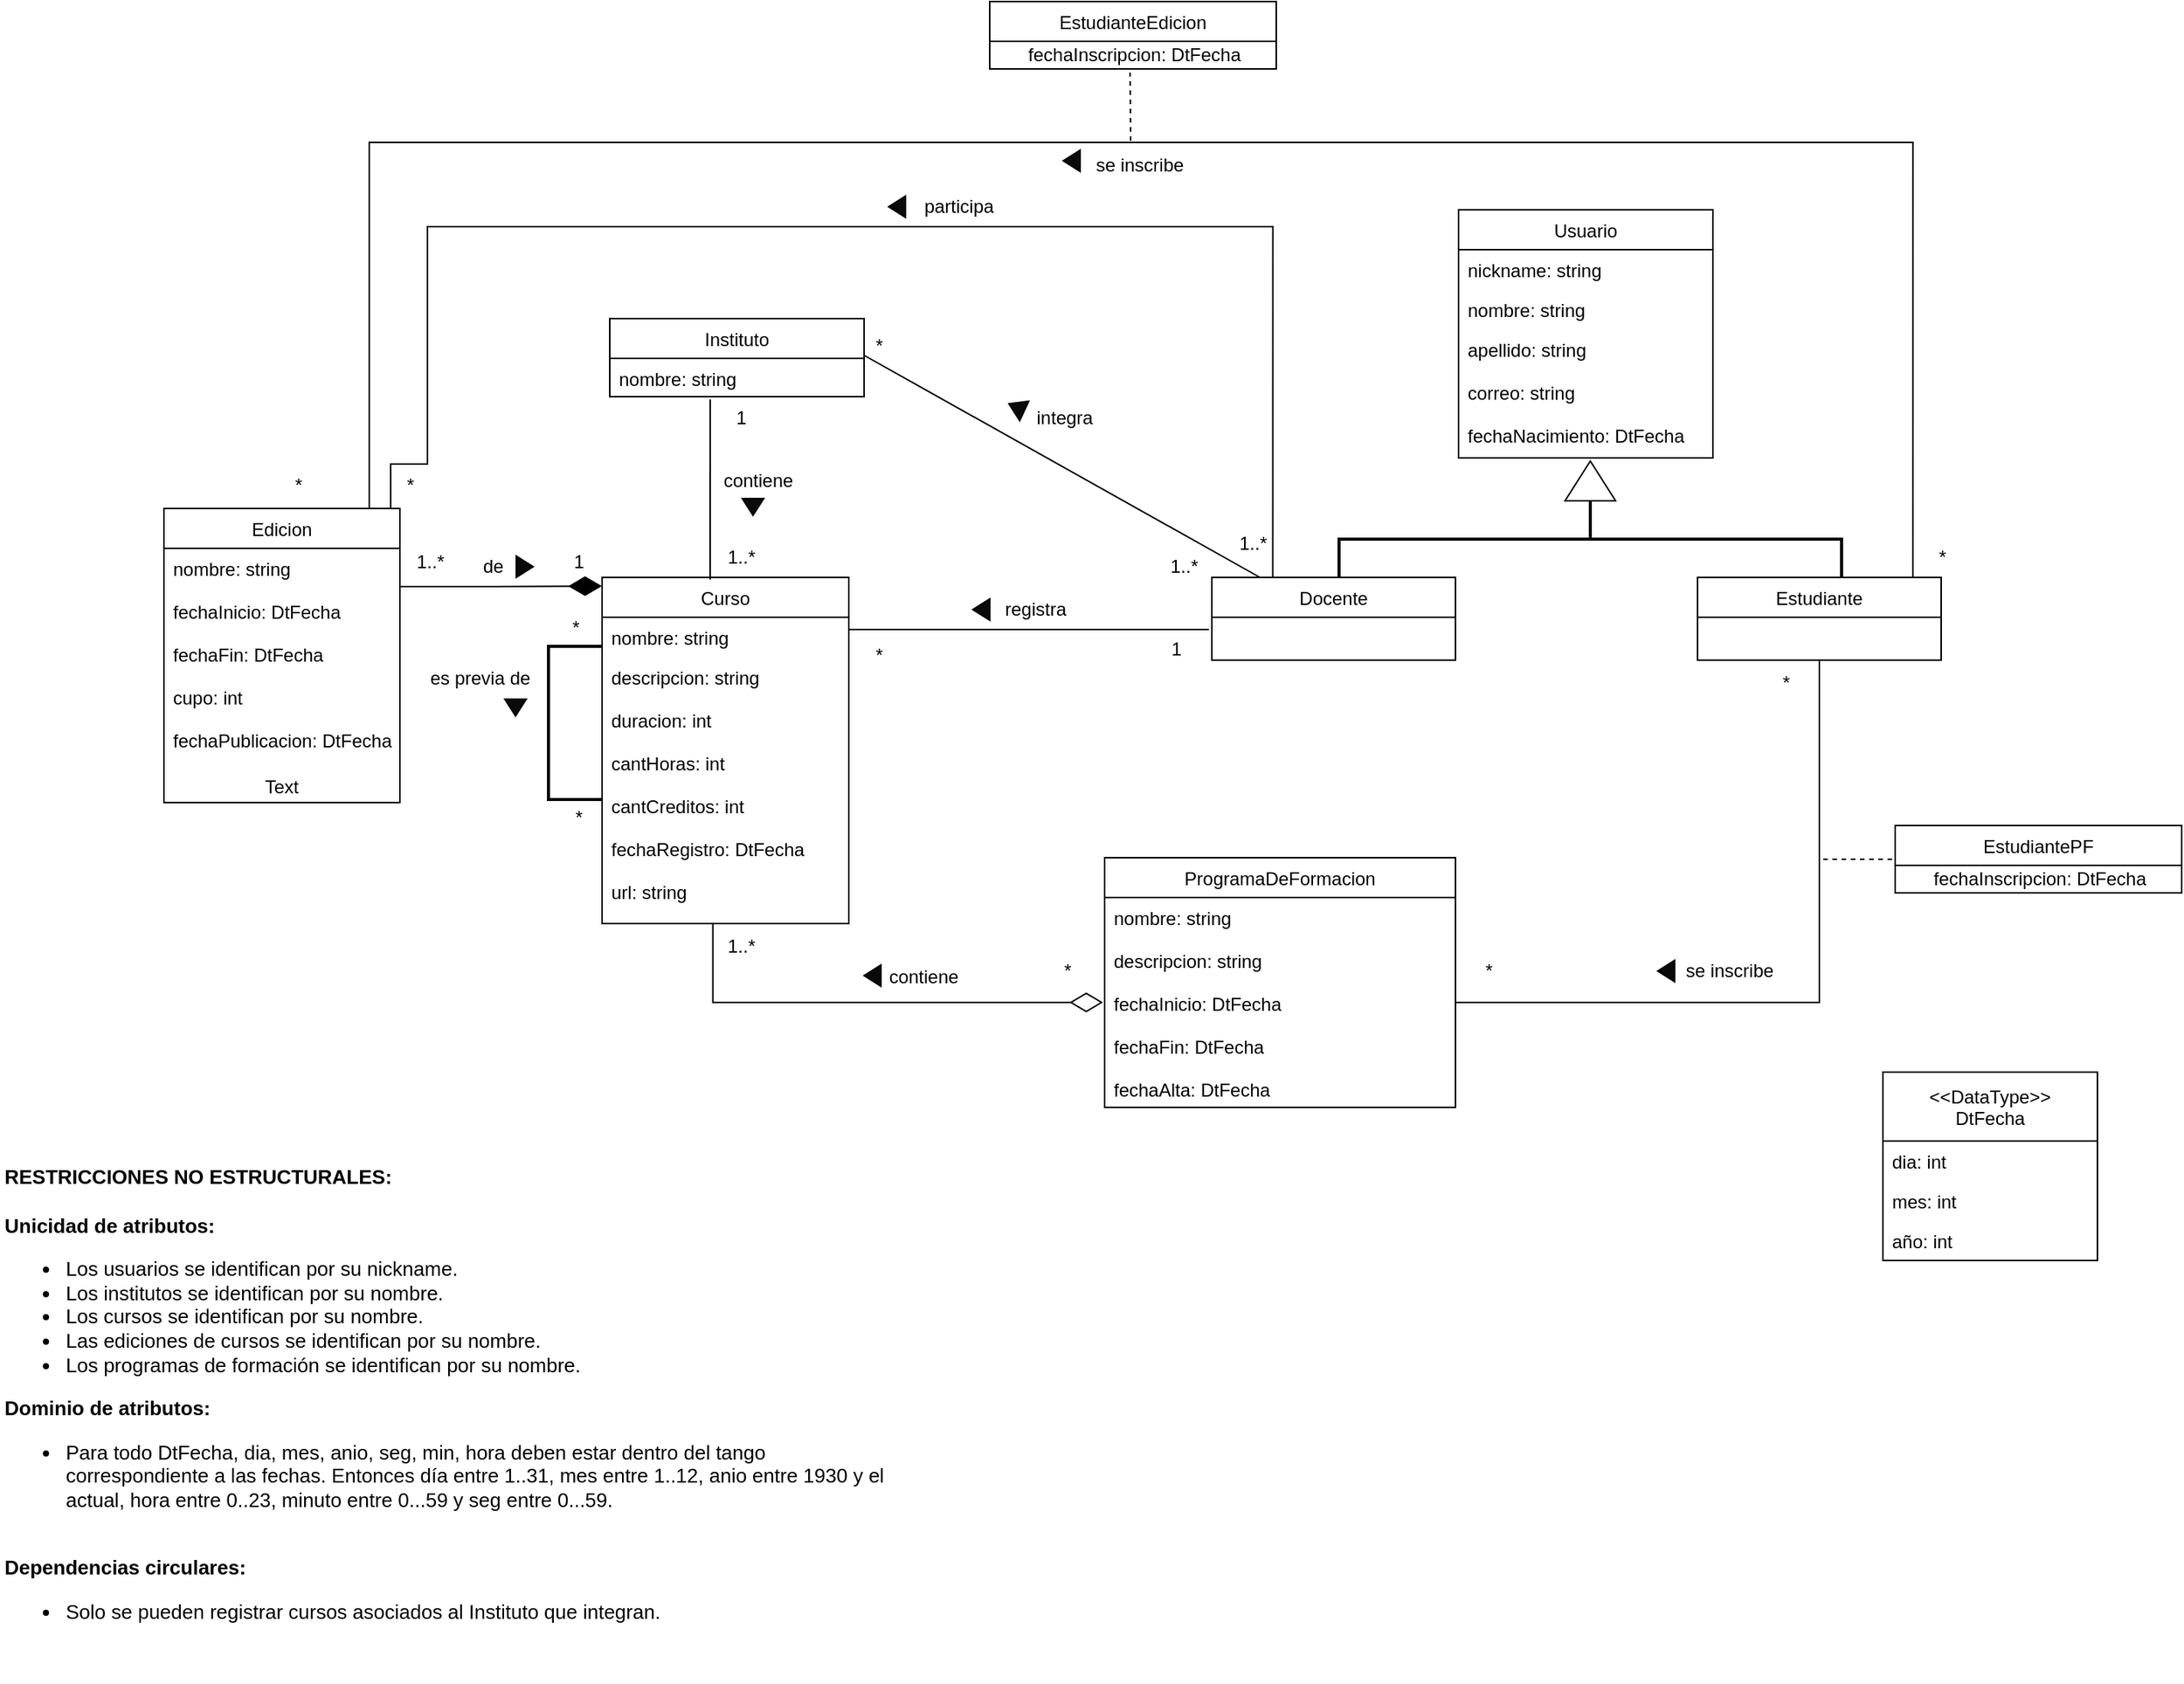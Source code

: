 <mxfile version="13.6.4" type="gitlab">
  <diagram id="0lj_eg0Q6D7ukaS-7_Nz" name="Page-1">
    <mxGraphModel dx="1422" dy="738" grid="0" gridSize="10" guides="1" tooltips="1" connect="1" arrows="1" fold="1" page="1" pageScale="1" pageWidth="1654" pageHeight="1169" math="0" shadow="0">
      <root>
        <mxCell id="0" />
        <mxCell id="1" parent="0" />
        <mxCell id="BaOSMcTjKNIHR1Z5g75Z-5" value="" style="strokeWidth=2;html=1;shape=mxgraph.flowchart.annotation_2;align=left;labelPosition=right;pointerEvents=1;rotation=90;" parent="1" vertex="1">
          <mxGeometry x="1057" y="239" width="50" height="328" as="geometry" />
        </mxCell>
        <mxCell id="BaOSMcTjKNIHR1Z5g75Z-6" value="" style="verticalLabelPosition=bottom;verticalAlign=top;html=1;shape=mxgraph.basic.acute_triangle;dx=0.5;" parent="1" vertex="1">
          <mxGeometry x="1065.5" y="352" width="33" height="26" as="geometry" />
        </mxCell>
        <mxCell id="BaOSMcTjKNIHR1Z5g75Z-24" value="" style="strokeWidth=2;html=1;shape=mxgraph.flowchart.annotation_1;align=left;pointerEvents=1;fillColor=#ffffff;" parent="1" vertex="1">
          <mxGeometry x="402" y="473" width="35" height="100" as="geometry" />
        </mxCell>
        <mxCell id="BaOSMcTjKNIHR1Z5g75Z-25" value="es previa de" style="text;html=1;strokeColor=none;fillColor=none;align=center;verticalAlign=middle;whiteSpace=wrap;rounded=0;" parent="1" vertex="1">
          <mxGeometry x="313" y="487" width="89" height="14" as="geometry" />
        </mxCell>
        <mxCell id="BaOSMcTjKNIHR1Z5g75Z-26" value="" style="endArrow=none;html=1;" parent="1" edge="1">
          <mxGeometry width="50" height="50" relative="1" as="geometry">
            <mxPoint x="598" y="462" as="sourcePoint" />
            <mxPoint x="833" y="462" as="targetPoint" />
          </mxGeometry>
        </mxCell>
        <mxCell id="BaOSMcTjKNIHR1Z5g75Z-27" value="registra" style="text;html=1;strokeColor=none;fillColor=none;align=center;verticalAlign=middle;whiteSpace=wrap;rounded=0;" parent="1" vertex="1">
          <mxGeometry x="700" y="439" width="40" height="20" as="geometry" />
        </mxCell>
        <mxCell id="BaOSMcTjKNIHR1Z5g75Z-28" value="" style="endArrow=none;html=1;" parent="1" target="BaOSMcTjKNIHR1Z5g75Z-7" edge="1">
          <mxGeometry width="50" height="50" relative="1" as="geometry">
            <mxPoint x="608" y="283" as="sourcePoint" />
            <mxPoint x="737" y="395" as="targetPoint" />
          </mxGeometry>
        </mxCell>
        <mxCell id="BaOSMcTjKNIHR1Z5g75Z-30" value="" style="endArrow=none;html=1;exitX=0.438;exitY=0.006;exitDx=0;exitDy=0;exitPerimeter=0;entryX=0.395;entryY=1.069;entryDx=0;entryDy=0;entryPerimeter=0;" parent="1" source="BaOSMcTjKNIHR1Z5g75Z-19" target="BaOSMcTjKNIHR1Z5g75Z-17" edge="1">
          <mxGeometry width="50" height="50" relative="1" as="geometry">
            <mxPoint x="508" y="396" as="sourcePoint" />
            <mxPoint x="508" y="340" as="targetPoint" />
          </mxGeometry>
        </mxCell>
        <mxCell id="BaOSMcTjKNIHR1Z5g75Z-31" value="integra" style="text;html=1;strokeColor=none;fillColor=none;align=center;verticalAlign=middle;whiteSpace=wrap;rounded=0;" parent="1" vertex="1">
          <mxGeometry x="719" y="314" width="40" height="20" as="geometry" />
        </mxCell>
        <mxCell id="BaOSMcTjKNIHR1Z5g75Z-32" value="contiene" style="text;html=1;strokeColor=none;fillColor=none;align=center;verticalAlign=middle;whiteSpace=wrap;rounded=0;" parent="1" vertex="1">
          <mxGeometry x="519" y="355" width="40" height="20" as="geometry" />
        </mxCell>
        <mxCell id="BaOSMcTjKNIHR1Z5g75Z-39" style="edgeStyle=orthogonalEdgeStyle;rounded=0;orthogonalLoop=1;jettySize=auto;html=1;exitX=0.5;exitY=0;exitDx=0;exitDy=0;entryX=0.25;entryY=0;entryDx=0;entryDy=0;endArrow=none;endFill=0;" parent="1" source="BaOSMcTjKNIHR1Z5g75Z-36" target="BaOSMcTjKNIHR1Z5g75Z-7" edge="1">
          <mxGeometry relative="1" as="geometry">
            <Array as="points">
              <mxPoint x="299" y="383" />
              <mxPoint x="299" y="354" />
              <mxPoint x="323" y="354" />
              <mxPoint x="323" y="199" />
              <mxPoint x="875" y="199" />
            </Array>
          </mxGeometry>
        </mxCell>
        <mxCell id="BaOSMcTjKNIHR1Z5g75Z-43" style="edgeStyle=orthogonalEdgeStyle;rounded=0;orthogonalLoop=1;jettySize=auto;html=1;exitX=0.25;exitY=0;exitDx=0;exitDy=0;entryX=0.884;entryY=0;entryDx=0;entryDy=0;entryPerimeter=0;endArrow=none;endFill=0;" parent="1" source="BaOSMcTjKNIHR1Z5g75Z-36" target="BaOSMcTjKNIHR1Z5g75Z-41" edge="1">
          <mxGeometry relative="1" as="geometry">
            <Array as="points">
              <mxPoint x="285" y="144" />
              <mxPoint x="1293" y="144" />
            </Array>
          </mxGeometry>
        </mxCell>
        <mxCell id="BaOSMcTjKNIHR1Z5g75Z-52" value="EstudianteEdicion" style="swimlane;fontStyle=0;childLayout=stackLayout;horizontal=1;startSize=26;fillColor=none;horizontalStack=0;resizeParent=1;resizeParentMax=0;resizeLast=0;collapsible=1;marginBottom=0;" parent="1" vertex="1">
          <mxGeometry x="690" y="52" width="187" height="44" as="geometry" />
        </mxCell>
        <mxCell id="BaOSMcTjKNIHR1Z5g75Z-54" value="fechaInscripcion: DtFecha" style="text;html=1;align=center;verticalAlign=middle;resizable=0;points=[];autosize=1;" parent="BaOSMcTjKNIHR1Z5g75Z-52" vertex="1">
          <mxGeometry y="26" width="187" height="18" as="geometry" />
        </mxCell>
        <mxCell id="BaOSMcTjKNIHR1Z5g75Z-33" value="&lt;div style=&quot;font-size: 13px&quot; align=&quot;left&quot;&gt;&lt;font style=&quot;font-size: 13px&quot;&gt;&lt;b&gt;&lt;font style=&quot;font-size: 13px&quot;&gt;RESTRICCIONES NO ESTRUCTURALES:&lt;/font&gt;&lt;/b&gt;&lt;/font&gt;&lt;/div&gt;&lt;div style=&quot;font-size: 13px&quot; align=&quot;left&quot;&gt;&lt;font style=&quot;font-size: 13px&quot;&gt;&lt;br&gt;&lt;/font&gt;&lt;/div&gt;&lt;div style=&quot;font-size: 13px&quot; align=&quot;left&quot;&gt;&lt;font style=&quot;font-size: 13px&quot;&gt;&lt;b&gt;&lt;font style=&quot;font-size: 13px&quot;&gt;Unicidad de atributos:&lt;/font&gt;&lt;/b&gt;&lt;/font&gt;&lt;/div&gt;&lt;ul style=&quot;font-size: 13px&quot;&gt;&lt;li&gt;&lt;font style=&quot;font-size: 13px&quot;&gt;Los usuarios se identifican por su nickname.&lt;/font&gt;&lt;/li&gt;&lt;li&gt;&lt;font style=&quot;font-size: 13px&quot;&gt;Los institutos se identifican por su nombre.&lt;/font&gt;&lt;/li&gt;&lt;li&gt;&lt;font style=&quot;font-size: 13px&quot;&gt;Los cursos se identifican por su nombre.&lt;/font&gt;&lt;/li&gt;&lt;li&gt;&lt;font style=&quot;font-size: 13px&quot;&gt;Las ediciones de cursos se identifican por su nombre.&lt;/font&gt;&lt;/li&gt;&lt;li&gt;&lt;font style=&quot;font-size: 13px&quot;&gt;Los programas de formación se identifican por su nombre.&lt;/font&gt;&lt;/li&gt;&lt;/ul&gt;&lt;div style=&quot;font-size: 13px&quot;&gt;&lt;font style=&quot;font-size: 13px&quot;&gt;&lt;b&gt;Dominio de atributos:&lt;/b&gt;&lt;/font&gt;&lt;/div&gt;&lt;div style=&quot;font-size: 13px&quot;&gt;&lt;ul&gt;&lt;li&gt;&lt;font style=&quot;font-size: 13px&quot;&gt;Para todo DtFecha, dia, mes, anio, seg, min, hora deben estar dentro del tango correspondiente a las fechas. Entonces día entre 1..31, mes entre 1..12, anio entre 1930 y el actual, hora entre 0..23, minuto entre 0...59 y seg entre 0...59.&lt;br&gt;&lt;/font&gt;&lt;/li&gt;&lt;/ul&gt;&lt;/div&gt;&lt;div style=&quot;font-size: 13px&quot; align=&quot;left&quot;&gt;&lt;font style=&quot;font-size: 13px&quot;&gt;&lt;br&gt;&lt;/font&gt;&lt;/div&gt;&lt;div style=&quot;font-size: 13px&quot; align=&quot;left&quot;&gt;&lt;font style=&quot;font-size: 13px&quot;&gt;&lt;b&gt;&lt;font style=&quot;font-size: 13px&quot;&gt;Dependencias circulares:&lt;/font&gt;&lt;/b&gt;&lt;/font&gt;&lt;/div&gt;&lt;div style=&quot;font-size: 13px&quot; align=&quot;left&quot;&gt;&lt;ul&gt;&lt;li&gt;&lt;font style=&quot;font-size: 13px&quot;&gt;Solo se pueden registrar cursos asociados al Instituto que integran.&lt;/font&gt;&lt;/li&gt;&lt;/ul&gt;&lt;/div&gt;&lt;div style=&quot;font-size: 11px&quot; align=&quot;left&quot;&gt; &lt;font style=&quot;font-size: 11px&quot;&gt;&lt;span style=&quot;left: 596.461px ; top: 846.264px ; font-family: sans-serif ; transform: scalex(0.893)&quot;&gt;&lt;br&gt;&lt;/span&gt;&lt;/font&gt;&lt;/div&gt;&lt;div style=&quot;font-size: 11px&quot; align=&quot;left&quot;&gt;&lt;br&gt;&lt;/div&gt;" style="text;html=1;strokeColor=none;fillColor=none;align=left;verticalAlign=middle;whiteSpace=wrap;rounded=0;fontFamily=Arial;" parent="1" vertex="1">
          <mxGeometry x="44.5" y="827" width="579.5" height="307" as="geometry" />
        </mxCell>
        <mxCell id="BaOSMcTjKNIHR1Z5g75Z-40" value="participa" style="text;html=1;strokeColor=none;fillColor=none;align=center;verticalAlign=middle;whiteSpace=wrap;rounded=0;" parent="1" vertex="1">
          <mxGeometry x="650" y="176" width="40" height="20" as="geometry" />
        </mxCell>
        <mxCell id="BaOSMcTjKNIHR1Z5g75Z-44" value="se inscribe" style="text;html=1;strokeColor=none;fillColor=none;align=center;verticalAlign=middle;whiteSpace=wrap;rounded=0;" parent="1" vertex="1">
          <mxGeometry x="749" y="149" width="78" height="20" as="geometry" />
        </mxCell>
        <mxCell id="BaOSMcTjKNIHR1Z5g75Z-1" value="Usuario" style="swimlane;fontStyle=0;childLayout=stackLayout;horizontal=1;startSize=26;fillColor=none;horizontalStack=0;resizeParent=1;resizeParentMax=0;resizeLast=0;collapsible=1;marginBottom=0;" parent="1" vertex="1">
          <mxGeometry x="996" y="188" width="166" height="162" as="geometry" />
        </mxCell>
        <mxCell id="BaOSMcTjKNIHR1Z5g75Z-2" value="nickname: string" style="text;strokeColor=none;fillColor=none;align=left;verticalAlign=top;spacingLeft=4;spacingRight=4;overflow=hidden;rotatable=0;points=[[0,0.5],[1,0.5]];portConstraint=eastwest;" parent="BaOSMcTjKNIHR1Z5g75Z-1" vertex="1">
          <mxGeometry y="26" width="166" height="26" as="geometry" />
        </mxCell>
        <mxCell id="BaOSMcTjKNIHR1Z5g75Z-3" value="nombre: string" style="text;strokeColor=none;fillColor=none;align=left;verticalAlign=top;spacingLeft=4;spacingRight=4;overflow=hidden;rotatable=0;points=[[0,0.5],[1,0.5]];portConstraint=eastwest;" parent="BaOSMcTjKNIHR1Z5g75Z-1" vertex="1">
          <mxGeometry y="52" width="166" height="26" as="geometry" />
        </mxCell>
        <mxCell id="BaOSMcTjKNIHR1Z5g75Z-4" value="apellido: string&#xa;&#xa;correo: string&#xa;&#xa;fechaNacimiento: DtFecha&#xa;&#xa;" style="text;strokeColor=none;fillColor=none;align=left;verticalAlign=top;spacingLeft=4;spacingRight=4;overflow=hidden;rotatable=0;points=[[0,0.5],[1,0.5]];portConstraint=eastwest;" parent="BaOSMcTjKNIHR1Z5g75Z-1" vertex="1">
          <mxGeometry y="78" width="166" height="84" as="geometry" />
        </mxCell>
        <mxCell id="BaOSMcTjKNIHR1Z5g75Z-7" value="Docente" style="swimlane;fontStyle=0;childLayout=stackLayout;horizontal=1;startSize=26;fillColor=none;horizontalStack=0;resizeParent=1;resizeParentMax=0;resizeLast=0;collapsible=1;marginBottom=0;" parent="1" vertex="1">
          <mxGeometry x="835" y="428" width="159" height="54" as="geometry" />
        </mxCell>
        <mxCell id="BaOSMcTjKNIHR1Z5g75Z-47" style="edgeStyle=orthogonalEdgeStyle;rounded=0;orthogonalLoop=1;jettySize=auto;html=1;endArrow=diamondThin;endFill=0;exitX=0.449;exitY=1.003;exitDx=0;exitDy=0;exitPerimeter=0;startArrow=none;startFill=0;targetPerimeterSpacing=1;endSize=19;" parent="1" source="BaOSMcTjKNIHR1Z5g75Z-22" target="BaOSMcTjKNIHR1Z5g75Z-46" edge="1">
          <mxGeometry relative="1" as="geometry">
            <mxPoint x="518" y="668" as="sourcePoint" />
          </mxGeometry>
        </mxCell>
        <mxCell id="BaOSMcTjKNIHR1Z5g75Z-19" value="Curso" style="swimlane;fontStyle=0;childLayout=stackLayout;horizontal=1;startSize=26;fillColor=none;horizontalStack=0;resizeParent=1;resizeParentMax=0;resizeLast=0;collapsible=1;marginBottom=0;" parent="1" vertex="1">
          <mxGeometry x="437" y="428" width="161" height="226" as="geometry" />
        </mxCell>
        <mxCell id="BaOSMcTjKNIHR1Z5g75Z-21" value="nombre: string" style="text;strokeColor=none;fillColor=none;align=left;verticalAlign=top;spacingLeft=4;spacingRight=4;overflow=hidden;rotatable=0;points=[[0,0.5],[1,0.5]];portConstraint=eastwest;" parent="BaOSMcTjKNIHR1Z5g75Z-19" vertex="1">
          <mxGeometry y="26" width="161" height="26" as="geometry" />
        </mxCell>
        <mxCell id="BaOSMcTjKNIHR1Z5g75Z-22" value="descripcion: string&#xa;&#xa;duracion: int&#xa;&#xa;cantHoras: int&#xa;&#xa;cantCreditos: int&#xa;&#xa;fechaRegistro: DtFecha&#xa;&#xa;url: string" style="text;strokeColor=none;fillColor=none;align=left;verticalAlign=top;spacingLeft=4;spacingRight=4;overflow=hidden;rotatable=0;points=[[0,0.5],[1,0.5]];portConstraint=eastwest;" parent="BaOSMcTjKNIHR1Z5g75Z-19" vertex="1">
          <mxGeometry y="52" width="161" height="174" as="geometry" />
        </mxCell>
        <mxCell id="BaOSMcTjKNIHR1Z5g75Z-15" value="Instituto" style="swimlane;fontStyle=0;childLayout=stackLayout;horizontal=1;startSize=26;fillColor=none;horizontalStack=0;resizeParent=1;resizeParentMax=0;resizeLast=0;collapsible=1;marginBottom=0;" parent="1" vertex="1">
          <mxGeometry x="442" y="259" width="166" height="51" as="geometry" />
        </mxCell>
        <mxCell id="BaOSMcTjKNIHR1Z5g75Z-17" value="nombre: string" style="text;strokeColor=none;fillColor=none;align=left;verticalAlign=top;spacingLeft=4;spacingRight=4;overflow=hidden;rotatable=0;points=[[0,0.5],[1,0.5]];portConstraint=eastwest;" parent="BaOSMcTjKNIHR1Z5g75Z-15" vertex="1">
          <mxGeometry y="26" width="166" height="25" as="geometry" />
        </mxCell>
        <mxCell id="BaOSMcTjKNIHR1Z5g75Z-41" value="Estudiante" style="swimlane;fontStyle=0;childLayout=stackLayout;horizontal=1;startSize=26;fillColor=none;horizontalStack=0;resizeParent=1;resizeParentMax=0;resizeLast=0;collapsible=1;marginBottom=0;" parent="1" vertex="1">
          <mxGeometry x="1152" y="428" width="159" height="54" as="geometry" />
        </mxCell>
        <mxCell id="BaOSMcTjKNIHR1Z5g75Z-45" value="ProgramaDeFormacion" style="swimlane;fontStyle=0;childLayout=stackLayout;horizontal=1;startSize=26;fillColor=none;horizontalStack=0;resizeParent=1;resizeParentMax=0;resizeLast=0;collapsible=1;marginBottom=0;" parent="1" vertex="1">
          <mxGeometry x="765" y="611" width="229" height="163" as="geometry" />
        </mxCell>
        <mxCell id="BaOSMcTjKNIHR1Z5g75Z-46" value="nombre: string&#xa;&#xa;descripcion: string&#xa;&#xa;fechaInicio: DtFecha&#xa;&#xa;fechaFin: DtFecha&#xa;&#xa;fechaAlta: DtFecha&#xa;&#xa;" style="text;strokeColor=none;fillColor=none;align=left;verticalAlign=top;spacingLeft=4;spacingRight=4;overflow=hidden;rotatable=0;points=[[0,0.5],[1,0.5]];portConstraint=eastwest;" parent="BaOSMcTjKNIHR1Z5g75Z-45" vertex="1">
          <mxGeometry y="26" width="229" height="137" as="geometry" />
        </mxCell>
        <mxCell id="BaOSMcTjKNIHR1Z5g75Z-48" style="edgeStyle=orthogonalEdgeStyle;rounded=0;orthogonalLoop=1;jettySize=auto;html=1;exitX=1;exitY=0.5;exitDx=0;exitDy=0;entryX=0.5;entryY=1;entryDx=0;entryDy=0;endArrow=none;endFill=0;" parent="1" source="BaOSMcTjKNIHR1Z5g75Z-46" target="BaOSMcTjKNIHR1Z5g75Z-41" edge="1">
          <mxGeometry relative="1" as="geometry" />
        </mxCell>
        <mxCell id="BaOSMcTjKNIHR1Z5g75Z-49" value="contiene" style="text;html=1;strokeColor=none;fillColor=none;align=center;verticalAlign=middle;whiteSpace=wrap;rounded=0;" parent="1" vertex="1">
          <mxGeometry x="627" y="679" width="40" height="20" as="geometry" />
        </mxCell>
        <mxCell id="BaOSMcTjKNIHR1Z5g75Z-55" value="" style="endArrow=none;dashed=1;html=1;entryX=0.49;entryY=1.13;entryDx=0;entryDy=0;entryPerimeter=0;" parent="1" target="BaOSMcTjKNIHR1Z5g75Z-54" edge="1">
          <mxGeometry width="50" height="50" relative="1" as="geometry">
            <mxPoint x="782" y="143" as="sourcePoint" />
            <mxPoint x="743" y="260" as="targetPoint" />
          </mxGeometry>
        </mxCell>
        <mxCell id="BaOSMcTjKNIHR1Z5g75Z-56" value="EstudiantePF" style="swimlane;fontStyle=0;childLayout=stackLayout;horizontal=1;startSize=26;fillColor=none;horizontalStack=0;resizeParent=1;resizeParentMax=0;resizeLast=0;collapsible=1;marginBottom=0;" parent="1" vertex="1">
          <mxGeometry x="1281" y="590" width="187" height="44" as="geometry" />
        </mxCell>
        <mxCell id="BaOSMcTjKNIHR1Z5g75Z-57" value="fechaInscripcion: DtFecha" style="text;html=1;align=center;verticalAlign=middle;resizable=0;points=[];autosize=1;" parent="BaOSMcTjKNIHR1Z5g75Z-56" vertex="1">
          <mxGeometry y="26" width="187" height="18" as="geometry" />
        </mxCell>
        <mxCell id="BaOSMcTjKNIHR1Z5g75Z-58" value="" style="endArrow=none;dashed=1;html=1;entryX=0;entryY=0.5;entryDx=0;entryDy=0;" parent="1" target="BaOSMcTjKNIHR1Z5g75Z-56" edge="1">
          <mxGeometry width="50" height="50" relative="1" as="geometry">
            <mxPoint x="1234" y="612" as="sourcePoint" />
            <mxPoint x="1115" y="435" as="targetPoint" />
          </mxGeometry>
        </mxCell>
        <mxCell id="BaOSMcTjKNIHR1Z5g75Z-59" value="&#xa;&lt;&lt;DataType&gt;&gt;&#xa;DtFecha&#xa;" style="swimlane;fontStyle=0;childLayout=stackLayout;horizontal=1;startSize=45;fillColor=none;horizontalStack=0;resizeParent=1;resizeParentMax=0;resizeLast=0;collapsible=1;marginBottom=0;" parent="1" vertex="1">
          <mxGeometry x="1273" y="751" width="140" height="123" as="geometry" />
        </mxCell>
        <mxCell id="BaOSMcTjKNIHR1Z5g75Z-60" value="dia: int" style="text;strokeColor=none;fillColor=none;align=left;verticalAlign=top;spacingLeft=4;spacingRight=4;overflow=hidden;rotatable=0;points=[[0,0.5],[1,0.5]];portConstraint=eastwest;" parent="BaOSMcTjKNIHR1Z5g75Z-59" vertex="1">
          <mxGeometry y="45" width="140" height="26" as="geometry" />
        </mxCell>
        <mxCell id="BaOSMcTjKNIHR1Z5g75Z-61" value="mes: int" style="text;strokeColor=none;fillColor=none;align=left;verticalAlign=top;spacingLeft=4;spacingRight=4;overflow=hidden;rotatable=0;points=[[0,0.5],[1,0.5]];portConstraint=eastwest;" parent="BaOSMcTjKNIHR1Z5g75Z-59" vertex="1">
          <mxGeometry y="71" width="140" height="26" as="geometry" />
        </mxCell>
        <mxCell id="BaOSMcTjKNIHR1Z5g75Z-62" value="año: int" style="text;strokeColor=none;fillColor=none;align=left;verticalAlign=top;spacingLeft=4;spacingRight=4;overflow=hidden;rotatable=0;points=[[0,0.5],[1,0.5]];portConstraint=eastwest;" parent="BaOSMcTjKNIHR1Z5g75Z-59" vertex="1">
          <mxGeometry y="97" width="140" height="26" as="geometry" />
        </mxCell>
        <mxCell id="BaOSMcTjKNIHR1Z5g75Z-64" value="se inscribe" style="text;html=1;strokeColor=none;fillColor=none;align=center;verticalAlign=middle;whiteSpace=wrap;rounded=0;" parent="1" vertex="1">
          <mxGeometry x="1134" y="675" width="78" height="20" as="geometry" />
        </mxCell>
        <mxCell id="BaOSMcTjKNIHR1Z5g75Z-65" value="1..*" style="text;html=1;strokeColor=none;fillColor=none;align=center;verticalAlign=middle;whiteSpace=wrap;rounded=0;" parent="1" vertex="1">
          <mxGeometry x="797" y="411" width="40" height="20" as="geometry" />
        </mxCell>
        <mxCell id="BaOSMcTjKNIHR1Z5g75Z-66" value="*" style="text;html=1;strokeColor=none;fillColor=none;align=center;verticalAlign=middle;whiteSpace=wrap;rounded=0;" parent="1" vertex="1">
          <mxGeometry x="598" y="267" width="40" height="20" as="geometry" />
        </mxCell>
        <mxCell id="BaOSMcTjKNIHR1Z5g75Z-67" value="*" style="text;html=1;strokeColor=none;fillColor=none;align=center;verticalAlign=middle;whiteSpace=wrap;rounded=0;" parent="1" vertex="1">
          <mxGeometry x="598" y="467" width="40" height="23" as="geometry" />
        </mxCell>
        <mxCell id="BaOSMcTjKNIHR1Z5g75Z-69" value="1" style="text;html=1;strokeColor=none;fillColor=none;align=center;verticalAlign=middle;whiteSpace=wrap;rounded=0;" parent="1" vertex="1">
          <mxGeometry x="792" y="465" width="40" height="20" as="geometry" />
        </mxCell>
        <mxCell id="BaOSMcTjKNIHR1Z5g75Z-70" value="*" style="text;html=1;strokeColor=none;fillColor=none;align=center;verticalAlign=middle;whiteSpace=wrap;rounded=0;" parent="1" vertex="1">
          <mxGeometry x="400" y="451" width="40" height="20" as="geometry" />
        </mxCell>
        <mxCell id="BaOSMcTjKNIHR1Z5g75Z-71" value="*" style="text;html=1;strokeColor=none;fillColor=none;align=center;verticalAlign=middle;whiteSpace=wrap;rounded=0;" parent="1" vertex="1">
          <mxGeometry x="402" y="575" width="40" height="20" as="geometry" />
        </mxCell>
        <mxCell id="BaOSMcTjKNIHR1Z5g75Z-72" value="1" style="text;html=1;strokeColor=none;fillColor=none;align=center;verticalAlign=middle;whiteSpace=wrap;rounded=0;" parent="1" vertex="1">
          <mxGeometry x="508" y="314" width="40" height="20" as="geometry" />
        </mxCell>
        <mxCell id="BaOSMcTjKNIHR1Z5g75Z-73" value="1..*" style="text;html=1;strokeColor=none;fillColor=none;align=center;verticalAlign=middle;whiteSpace=wrap;rounded=0;" parent="1" vertex="1">
          <mxGeometry x="508" y="405" width="40" height="20" as="geometry" />
        </mxCell>
        <mxCell id="BaOSMcTjKNIHR1Z5g75Z-74" value="1..*" style="text;html=1;strokeColor=none;fillColor=none;align=center;verticalAlign=middle;whiteSpace=wrap;rounded=0;" parent="1" vertex="1">
          <mxGeometry x="508" y="659" width="40" height="20" as="geometry" />
        </mxCell>
        <mxCell id="BaOSMcTjKNIHR1Z5g75Z-75" value="*" style="text;html=1;strokeColor=none;fillColor=none;align=center;verticalAlign=middle;whiteSpace=wrap;rounded=0;" parent="1" vertex="1">
          <mxGeometry x="721" y="675" width="40" height="20" as="geometry" />
        </mxCell>
        <mxCell id="BaOSMcTjKNIHR1Z5g75Z-76" value="*" style="text;html=1;strokeColor=none;fillColor=none;align=center;verticalAlign=middle;whiteSpace=wrap;rounded=0;" parent="1" vertex="1">
          <mxGeometry x="1190" y="487" width="40" height="20" as="geometry" />
        </mxCell>
        <mxCell id="BaOSMcTjKNIHR1Z5g75Z-77" value="*" style="text;html=1;strokeColor=none;fillColor=none;align=center;verticalAlign=middle;whiteSpace=wrap;rounded=0;" parent="1" vertex="1">
          <mxGeometry x="996" y="675" width="40" height="20" as="geometry" />
        </mxCell>
        <mxCell id="BaOSMcTjKNIHR1Z5g75Z-78" value="*" style="text;html=1;strokeColor=none;fillColor=none;align=center;verticalAlign=middle;whiteSpace=wrap;rounded=0;" parent="1" vertex="1">
          <mxGeometry x="1292" y="405" width="40" height="20" as="geometry" />
        </mxCell>
        <mxCell id="BaOSMcTjKNIHR1Z5g75Z-79" value="*" style="text;html=1;strokeColor=none;fillColor=none;align=center;verticalAlign=middle;whiteSpace=wrap;rounded=0;" parent="1" vertex="1">
          <mxGeometry x="219" y="358" width="40" height="20" as="geometry" />
        </mxCell>
        <mxCell id="BaOSMcTjKNIHR1Z5g75Z-81" value="1..*" style="text;html=1;strokeColor=none;fillColor=none;align=center;verticalAlign=middle;whiteSpace=wrap;rounded=0;" parent="1" vertex="1">
          <mxGeometry x="842" y="396" width="40" height="20" as="geometry" />
        </mxCell>
        <mxCell id="BaOSMcTjKNIHR1Z5g75Z-82" value="*" style="text;html=1;strokeColor=none;fillColor=none;align=center;verticalAlign=middle;whiteSpace=wrap;rounded=0;" parent="1" vertex="1">
          <mxGeometry x="292" y="358" width="40" height="20" as="geometry" />
        </mxCell>
        <mxCell id="BaOSMcTjKNIHR1Z5g75Z-83" value="" style="triangle;whiteSpace=wrap;html=1;strokeWidth=1;rotation=90;fillColor=#0A0A0A;" parent="1" vertex="1">
          <mxGeometry x="530" y="375" width="11" height="14" as="geometry" />
        </mxCell>
        <mxCell id="BaOSMcTjKNIHR1Z5g75Z-84" value="" style="triangle;whiteSpace=wrap;html=1;strokeWidth=1;rotation=90;fillColor=#0A0A0A;" parent="1" vertex="1">
          <mxGeometry x="375" y="506" width="11" height="14" as="geometry" />
        </mxCell>
        <mxCell id="BaOSMcTjKNIHR1Z5g75Z-85" value="" style="triangle;whiteSpace=wrap;html=1;strokeWidth=1;rotation=-180;fillColor=#0A0A0A;" parent="1" vertex="1">
          <mxGeometry x="608" y="681" width="11" height="14" as="geometry" />
        </mxCell>
        <mxCell id="BaOSMcTjKNIHR1Z5g75Z-86" value="" style="triangle;whiteSpace=wrap;html=1;strokeWidth=1;rotation=-180;fillColor=#0A0A0A;" parent="1" vertex="1">
          <mxGeometry x="1126" y="678" width="11" height="14" as="geometry" />
        </mxCell>
        <mxCell id="BaOSMcTjKNIHR1Z5g75Z-87" value="" style="triangle;whiteSpace=wrap;html=1;strokeWidth=1;rotation=-180;fillColor=#0A0A0A;" parent="1" vertex="1">
          <mxGeometry x="738" y="149" width="11" height="14" as="geometry" />
        </mxCell>
        <mxCell id="BaOSMcTjKNIHR1Z5g75Z-88" value="" style="triangle;whiteSpace=wrap;html=1;strokeWidth=1;rotation=-180;fillColor=#0A0A0A;" parent="1" vertex="1">
          <mxGeometry x="624" y="179" width="11" height="14" as="geometry" />
        </mxCell>
        <mxCell id="BaOSMcTjKNIHR1Z5g75Z-89" value="" style="triangle;whiteSpace=wrap;html=1;strokeWidth=1;rotation=-180;fillColor=#0A0A0A;" parent="1" vertex="1">
          <mxGeometry x="679" y="442" width="11" height="14" as="geometry" />
        </mxCell>
        <mxCell id="BaOSMcTjKNIHR1Z5g75Z-90" value="" style="triangle;whiteSpace=wrap;html=1;strokeWidth=1;rotation=-155;fillColor=#0A0A0A;" parent="1" vertex="1">
          <mxGeometry x="702" y="310" width="11" height="14" as="geometry" />
        </mxCell>
        <mxCell id="BaOSMcTjKNIHR1Z5g75Z-91" style="edgeStyle=orthogonalEdgeStyle;rounded=0;orthogonalLoop=1;jettySize=auto;html=1;exitX=1;exitY=0.5;exitDx=0;exitDy=0;entryX=-0.001;entryY=0.025;entryDx=0;entryDy=0;entryPerimeter=0;startArrow=none;startFill=0;endArrow=diamondThin;endFill=1;endSize=19;targetPerimeterSpacing=1;strokeWidth=1;" parent="1" source="BaOSMcTjKNIHR1Z5g75Z-36" target="BaOSMcTjKNIHR1Z5g75Z-19" edge="1">
          <mxGeometry relative="1" as="geometry">
            <Array as="points">
              <mxPoint x="305" y="434" />
              <mxPoint x="366" y="434" />
            </Array>
          </mxGeometry>
        </mxCell>
        <mxCell id="BaOSMcTjKNIHR1Z5g75Z-36" value="Edicion" style="swimlane;fontStyle=0;childLayout=stackLayout;horizontal=1;startSize=26;fillColor=none;horizontalStack=0;resizeParent=1;resizeParentMax=0;resizeLast=0;collapsible=1;marginBottom=0;" parent="1" vertex="1">
          <mxGeometry x="151" y="383" width="154" height="192" as="geometry" />
        </mxCell>
        <mxCell id="BaOSMcTjKNIHR1Z5g75Z-37" value="nombre: string&#xa;&#xa;fechaInicio: DtFecha&#xa;&#xa;fechaFin: DtFecha&#xa;&#xa;cupo: int&#xa;&#xa;fechaPublicacion: DtFecha&#xa;&#xa;&#xa;" style="text;strokeColor=none;fillColor=none;align=left;verticalAlign=top;spacingLeft=4;spacingRight=4;overflow=hidden;rotatable=0;points=[[0,0.5],[1,0.5]];portConstraint=eastwest;" parent="BaOSMcTjKNIHR1Z5g75Z-36" vertex="1">
          <mxGeometry y="26" width="154" height="146" as="geometry" />
        </mxCell>
        <mxCell id="BaOSMcTjKNIHR1Z5g75Z-80" value="Text" style="text;html=1;strokeColor=none;fillColor=none;align=center;verticalAlign=middle;whiteSpace=wrap;rounded=0;" parent="BaOSMcTjKNIHR1Z5g75Z-36" vertex="1">
          <mxGeometry y="172" width="154" height="20" as="geometry" />
        </mxCell>
        <mxCell id="BaOSMcTjKNIHR1Z5g75Z-92" value="1..*" style="text;html=1;strokeColor=none;fillColor=none;align=center;verticalAlign=middle;whiteSpace=wrap;rounded=0;" parent="1" vertex="1">
          <mxGeometry x="305" y="408" width="40" height="20" as="geometry" />
        </mxCell>
        <mxCell id="BaOSMcTjKNIHR1Z5g75Z-93" value="1" style="text;html=1;strokeColor=none;fillColor=none;align=center;verticalAlign=middle;whiteSpace=wrap;rounded=0;" parent="1" vertex="1">
          <mxGeometry x="402" y="408" width="40" height="20" as="geometry" />
        </mxCell>
        <mxCell id="BaOSMcTjKNIHR1Z5g75Z-94" value="de" style="text;html=1;strokeColor=none;fillColor=none;align=center;verticalAlign=middle;whiteSpace=wrap;rounded=0;" parent="1" vertex="1">
          <mxGeometry x="346" y="411" width="40" height="20" as="geometry" />
        </mxCell>
        <mxCell id="BaOSMcTjKNIHR1Z5g75Z-95" value="" style="triangle;whiteSpace=wrap;html=1;strokeWidth=1;rotation=0;fillColor=#0A0A0A;" parent="1" vertex="1">
          <mxGeometry x="381" y="414" width="11" height="14" as="geometry" />
        </mxCell>
      </root>
    </mxGraphModel>
  </diagram>
</mxfile>
